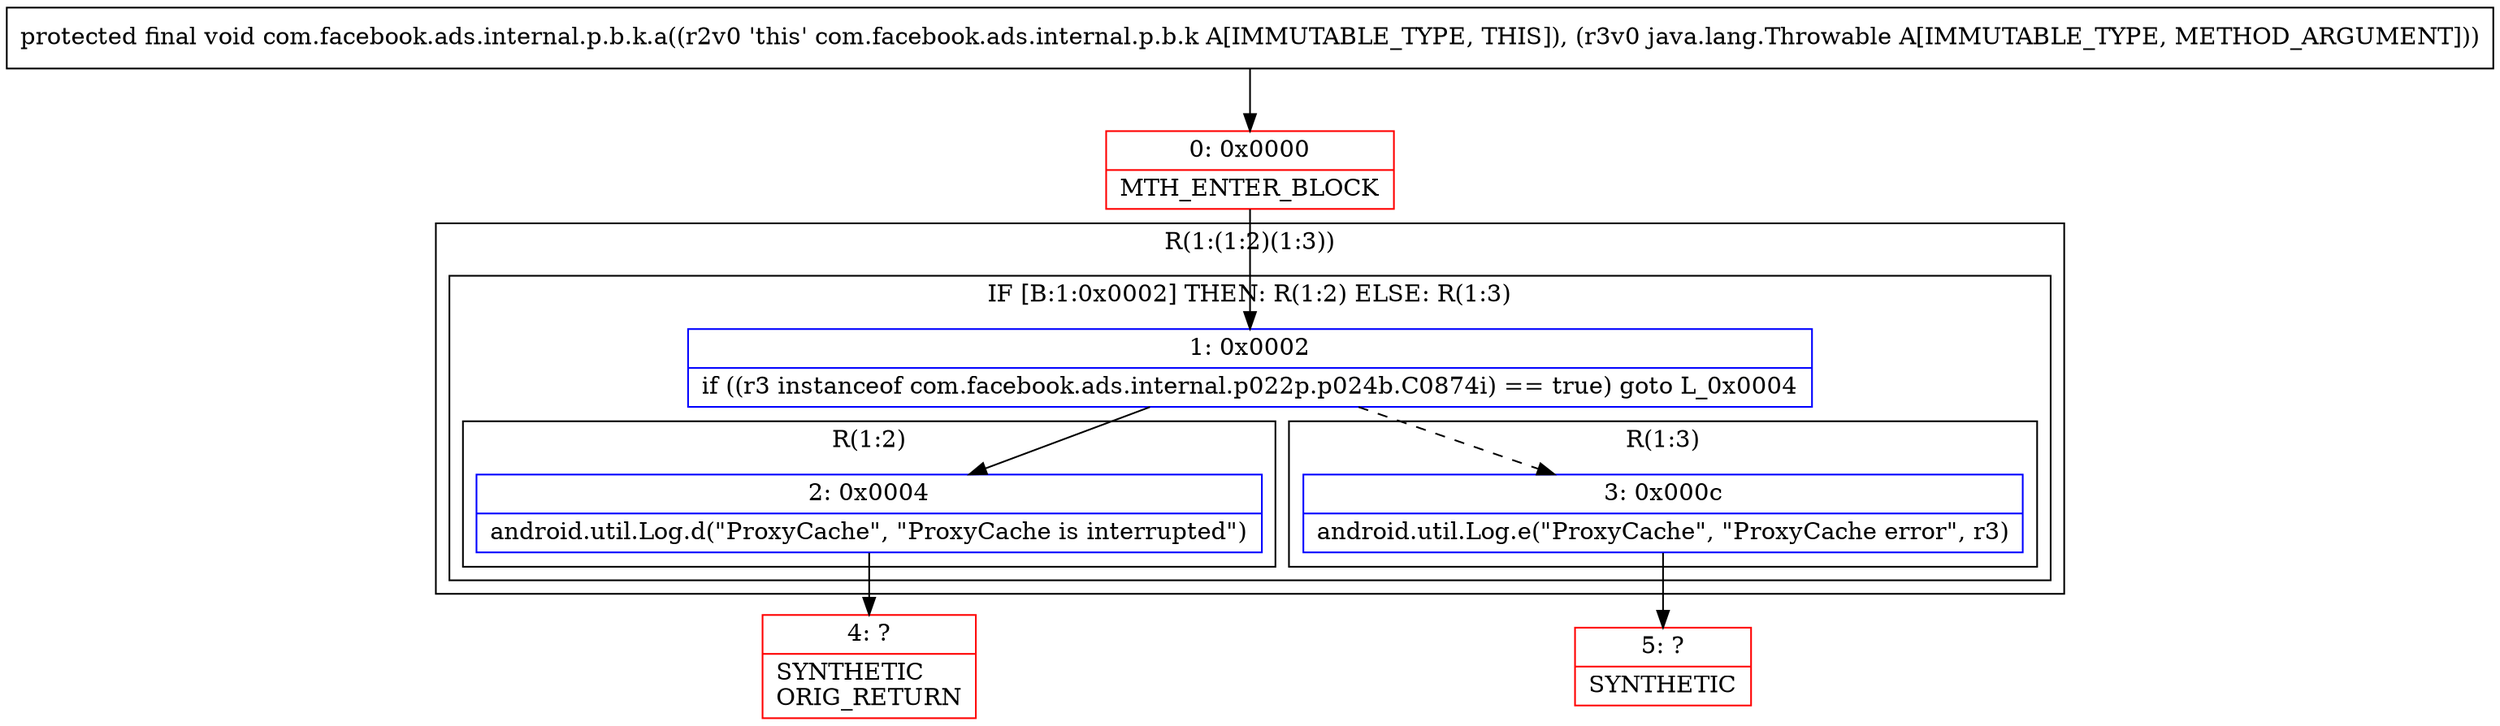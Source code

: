 digraph "CFG forcom.facebook.ads.internal.p.b.k.a(Ljava\/lang\/Throwable;)V" {
subgraph cluster_Region_1877280933 {
label = "R(1:(1:2)(1:3))";
node [shape=record,color=blue];
subgraph cluster_IfRegion_470917136 {
label = "IF [B:1:0x0002] THEN: R(1:2) ELSE: R(1:3)";
node [shape=record,color=blue];
Node_1 [shape=record,label="{1\:\ 0x0002|if ((r3 instanceof com.facebook.ads.internal.p022p.p024b.C0874i) == true) goto L_0x0004\l}"];
subgraph cluster_Region_427450900 {
label = "R(1:2)";
node [shape=record,color=blue];
Node_2 [shape=record,label="{2\:\ 0x0004|android.util.Log.d(\"ProxyCache\", \"ProxyCache is interrupted\")\l}"];
}
subgraph cluster_Region_1713239044 {
label = "R(1:3)";
node [shape=record,color=blue];
Node_3 [shape=record,label="{3\:\ 0x000c|android.util.Log.e(\"ProxyCache\", \"ProxyCache error\", r3)\l}"];
}
}
}
Node_0 [shape=record,color=red,label="{0\:\ 0x0000|MTH_ENTER_BLOCK\l}"];
Node_4 [shape=record,color=red,label="{4\:\ ?|SYNTHETIC\lORIG_RETURN\l}"];
Node_5 [shape=record,color=red,label="{5\:\ ?|SYNTHETIC\l}"];
MethodNode[shape=record,label="{protected final void com.facebook.ads.internal.p.b.k.a((r2v0 'this' com.facebook.ads.internal.p.b.k A[IMMUTABLE_TYPE, THIS]), (r3v0 java.lang.Throwable A[IMMUTABLE_TYPE, METHOD_ARGUMENT])) }"];
MethodNode -> Node_0;
Node_1 -> Node_2;
Node_1 -> Node_3[style=dashed];
Node_2 -> Node_4;
Node_3 -> Node_5;
Node_0 -> Node_1;
}

